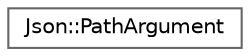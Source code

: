 digraph "Graphical Class Hierarchy"
{
 // LATEX_PDF_SIZE
  bgcolor="transparent";
  edge [fontname=Helvetica,fontsize=10,labelfontname=Helvetica,labelfontsize=10];
  node [fontname=Helvetica,fontsize=10,shape=box,height=0.2,width=0.4];
  rankdir="LR";
  Node0 [label="Json::PathArgument",height=0.2,width=0.4,color="grey40", fillcolor="white", style="filled",URL="$class_json_1_1_path_argument.html",tooltip="Experimental and untested: represents an element of the \"path\" to access a node."];
}
